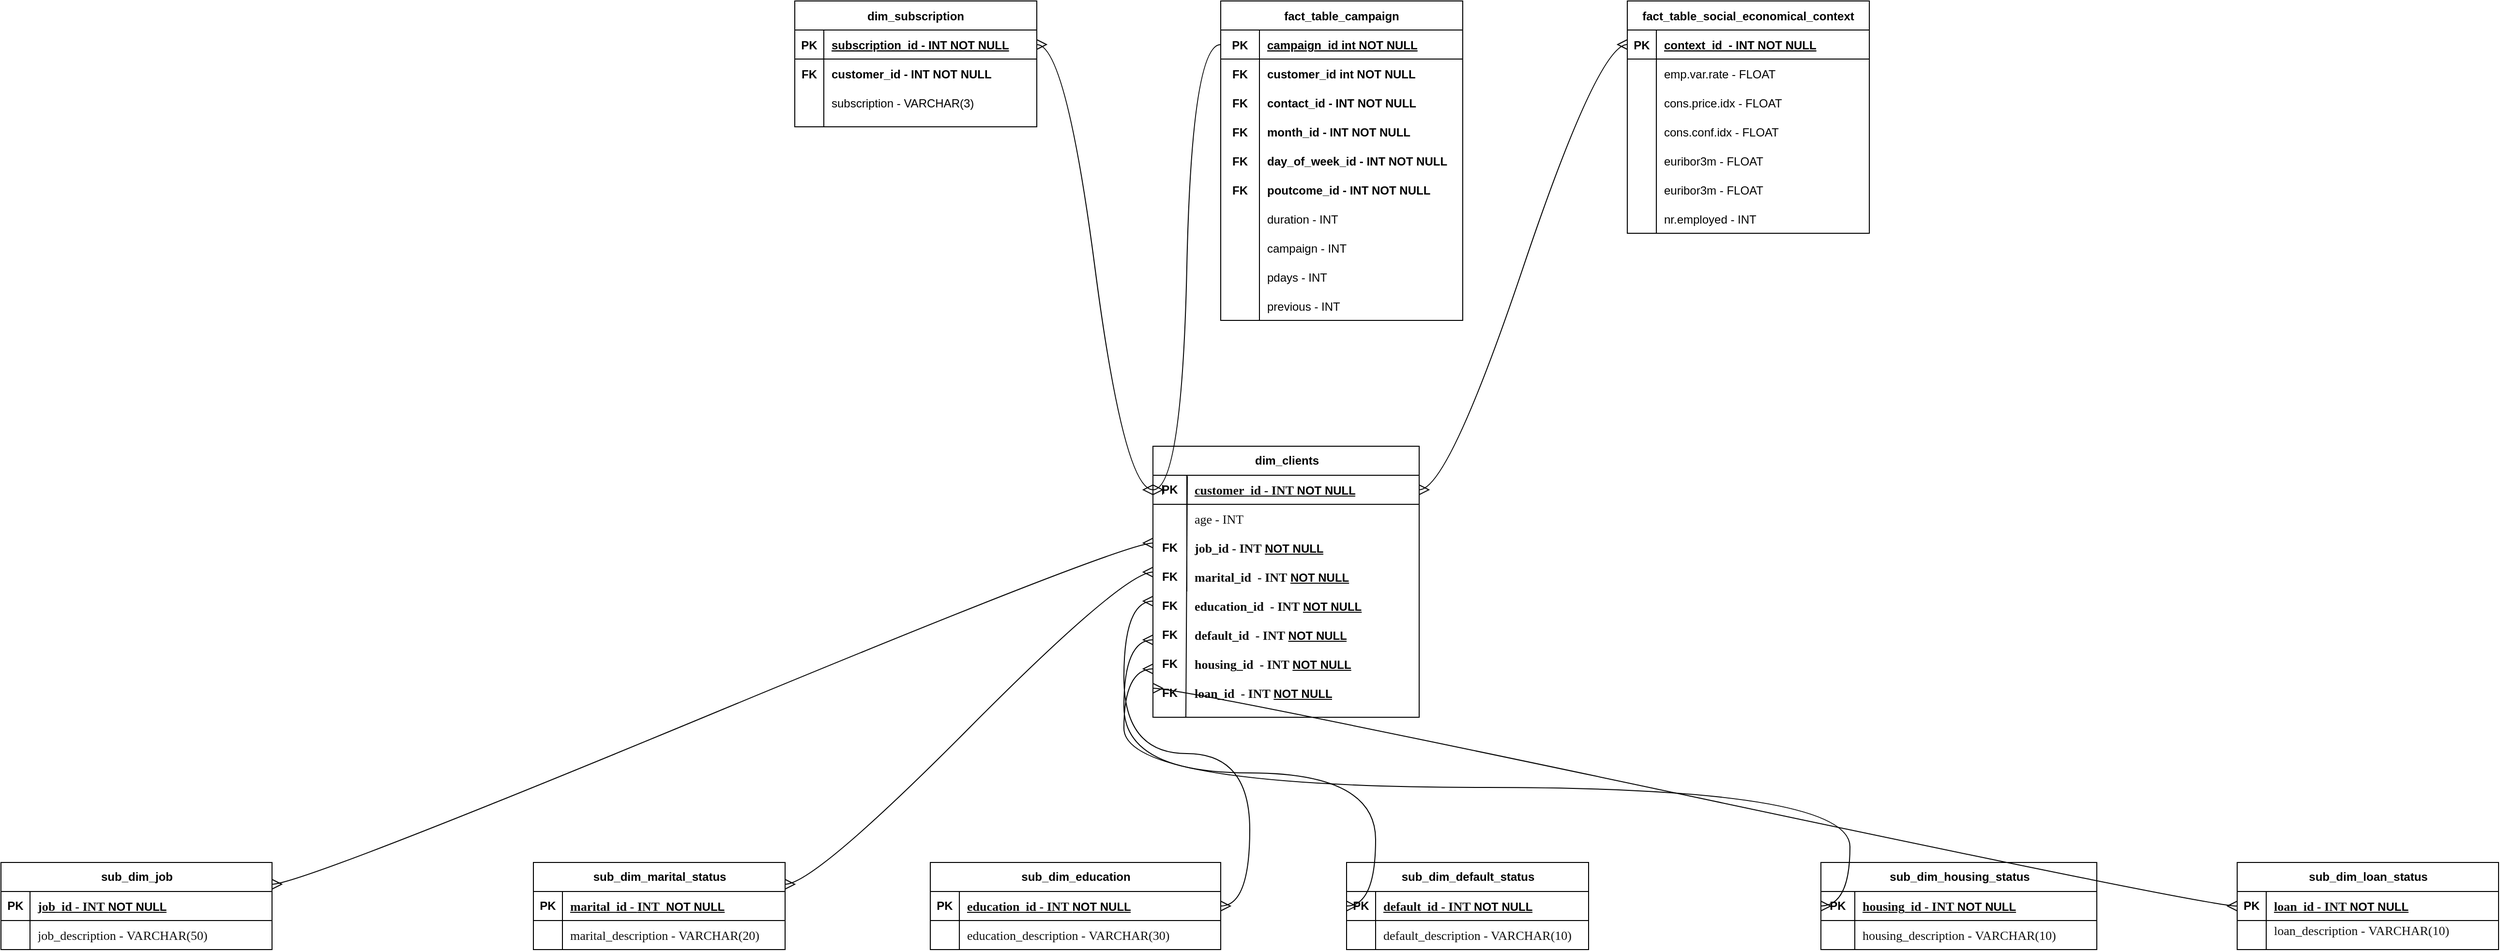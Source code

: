 <mxfile version="24.7.5">
  <diagram id="R2lEEEUBdFMjLlhIrx00" name="Page-1">
    <mxGraphModel dx="5516" dy="3996" grid="1" gridSize="10" guides="1" tooltips="1" connect="1" arrows="1" fold="1" page="1" pageScale="1" pageWidth="850" pageHeight="1100" math="0" shadow="0" extFonts="Permanent Marker^https://fonts.googleapis.com/css?family=Permanent+Marker">
      <root>
        <mxCell id="0" />
        <mxCell id="1" parent="0" />
        <mxCell id="C-vyLk0tnHw3VtMMgP7b-2" value="fact_table_campaign" style="shape=table;startSize=30;container=1;collapsible=1;childLayout=tableLayout;fixedRows=1;rowLines=0;fontStyle=1;align=center;resizeLast=1;" parent="1" vertex="1">
          <mxGeometry x="120" y="-110" width="250" height="330" as="geometry" />
        </mxCell>
        <mxCell id="C-vyLk0tnHw3VtMMgP7b-3" value="" style="shape=partialRectangle;collapsible=0;dropTarget=0;pointerEvents=0;fillColor=none;points=[[0,0.5],[1,0.5]];portConstraint=eastwest;top=0;left=0;right=0;bottom=1;fontStyle=1" parent="C-vyLk0tnHw3VtMMgP7b-2" vertex="1">
          <mxGeometry y="30" width="250" height="30" as="geometry" />
        </mxCell>
        <mxCell id="C-vyLk0tnHw3VtMMgP7b-4" value="PK" style="shape=partialRectangle;overflow=hidden;connectable=0;fillColor=none;top=0;left=0;bottom=0;right=0;fontStyle=1;" parent="C-vyLk0tnHw3VtMMgP7b-3" vertex="1">
          <mxGeometry width="40" height="30" as="geometry">
            <mxRectangle width="40" height="30" as="alternateBounds" />
          </mxGeometry>
        </mxCell>
        <mxCell id="C-vyLk0tnHw3VtMMgP7b-5" value="campaign_id int NOT NULL " style="shape=partialRectangle;overflow=hidden;connectable=0;fillColor=none;top=0;left=0;bottom=0;right=0;align=left;spacingLeft=6;fontStyle=5;" parent="C-vyLk0tnHw3VtMMgP7b-3" vertex="1">
          <mxGeometry x="40" width="210" height="30" as="geometry">
            <mxRectangle width="210" height="30" as="alternateBounds" />
          </mxGeometry>
        </mxCell>
        <mxCell id="C-vyLk0tnHw3VtMMgP7b-6" value="" style="shape=partialRectangle;collapsible=0;dropTarget=0;pointerEvents=0;fillColor=none;points=[[0,0.5],[1,0.5]];portConstraint=eastwest;top=0;left=0;right=0;bottom=0;fontStyle=1" parent="C-vyLk0tnHw3VtMMgP7b-2" vertex="1">
          <mxGeometry y="60" width="250" height="30" as="geometry" />
        </mxCell>
        <mxCell id="C-vyLk0tnHw3VtMMgP7b-7" value="FK" style="shape=partialRectangle;overflow=hidden;connectable=0;fillColor=none;top=0;left=0;bottom=0;right=0;fontStyle=1" parent="C-vyLk0tnHw3VtMMgP7b-6" vertex="1">
          <mxGeometry width="40" height="30" as="geometry">
            <mxRectangle width="40" height="30" as="alternateBounds" />
          </mxGeometry>
        </mxCell>
        <mxCell id="C-vyLk0tnHw3VtMMgP7b-8" value="customer_id int NOT NULL" style="shape=partialRectangle;overflow=hidden;connectable=0;fillColor=none;top=0;left=0;bottom=0;right=0;align=left;spacingLeft=6;fontStyle=1" parent="C-vyLk0tnHw3VtMMgP7b-6" vertex="1">
          <mxGeometry x="40" width="210" height="30" as="geometry">
            <mxRectangle width="210" height="30" as="alternateBounds" />
          </mxGeometry>
        </mxCell>
        <mxCell id="C-vyLk0tnHw3VtMMgP7b-9" value="" style="shape=partialRectangle;collapsible=0;dropTarget=0;pointerEvents=0;fillColor=none;points=[[0,0.5],[1,0.5]];portConstraint=eastwest;top=0;left=0;right=0;bottom=0;fontStyle=1" parent="C-vyLk0tnHw3VtMMgP7b-2" vertex="1">
          <mxGeometry y="90" width="250" height="30" as="geometry" />
        </mxCell>
        <mxCell id="C-vyLk0tnHw3VtMMgP7b-10" value="" style="shape=partialRectangle;overflow=hidden;connectable=0;fillColor=none;top=0;left=0;bottom=0;right=0;fontStyle=1" parent="C-vyLk0tnHw3VtMMgP7b-9" vertex="1">
          <mxGeometry width="40" height="30" as="geometry">
            <mxRectangle width="40" height="30" as="alternateBounds" />
          </mxGeometry>
        </mxCell>
        <mxCell id="C-vyLk0tnHw3VtMMgP7b-11" value="contact_id - INT NOT NULL" style="shape=partialRectangle;overflow=hidden;connectable=0;fillColor=none;top=0;left=0;bottom=0;right=0;align=left;spacingLeft=6;fontStyle=1" parent="C-vyLk0tnHw3VtMMgP7b-9" vertex="1">
          <mxGeometry x="40" width="210" height="30" as="geometry">
            <mxRectangle width="210" height="30" as="alternateBounds" />
          </mxGeometry>
        </mxCell>
        <mxCell id="C-vyLk0tnHw3VtMMgP7b-13" value="fact_table_social_economical_context" style="shape=table;startSize=30;container=1;collapsible=1;childLayout=tableLayout;fixedRows=1;rowLines=0;fontStyle=1;align=center;resizeLast=1;" parent="1" vertex="1">
          <mxGeometry x="540" y="-110" width="250" height="240" as="geometry" />
        </mxCell>
        <mxCell id="C-vyLk0tnHw3VtMMgP7b-14" value="" style="shape=partialRectangle;collapsible=0;dropTarget=0;pointerEvents=0;fillColor=none;points=[[0,0.5],[1,0.5]];portConstraint=eastwest;top=0;left=0;right=0;bottom=1;" parent="C-vyLk0tnHw3VtMMgP7b-13" vertex="1">
          <mxGeometry y="30" width="250" height="30" as="geometry" />
        </mxCell>
        <mxCell id="C-vyLk0tnHw3VtMMgP7b-15" value="PK" style="shape=partialRectangle;overflow=hidden;connectable=0;fillColor=none;top=0;left=0;bottom=0;right=0;fontStyle=1;" parent="C-vyLk0tnHw3VtMMgP7b-14" vertex="1">
          <mxGeometry width="30" height="30" as="geometry">
            <mxRectangle width="30" height="30" as="alternateBounds" />
          </mxGeometry>
        </mxCell>
        <mxCell id="C-vyLk0tnHw3VtMMgP7b-16" value="context_id  - INT NOT NULL" style="shape=partialRectangle;overflow=hidden;connectable=0;fillColor=none;top=0;left=0;bottom=0;right=0;align=left;spacingLeft=6;fontStyle=5;" parent="C-vyLk0tnHw3VtMMgP7b-14" vertex="1">
          <mxGeometry x="30" width="220" height="30" as="geometry">
            <mxRectangle width="220" height="30" as="alternateBounds" />
          </mxGeometry>
        </mxCell>
        <mxCell id="C-vyLk0tnHw3VtMMgP7b-17" value="" style="shape=partialRectangle;collapsible=0;dropTarget=0;pointerEvents=0;fillColor=none;points=[[0,0.5],[1,0.5]];portConstraint=eastwest;top=0;left=0;right=0;bottom=0;" parent="C-vyLk0tnHw3VtMMgP7b-13" vertex="1">
          <mxGeometry y="60" width="250" height="30" as="geometry" />
        </mxCell>
        <mxCell id="C-vyLk0tnHw3VtMMgP7b-18" value="" style="shape=partialRectangle;overflow=hidden;connectable=0;fillColor=none;top=0;left=0;bottom=0;right=0;" parent="C-vyLk0tnHw3VtMMgP7b-17" vertex="1">
          <mxGeometry width="30" height="30" as="geometry">
            <mxRectangle width="30" height="30" as="alternateBounds" />
          </mxGeometry>
        </mxCell>
        <mxCell id="C-vyLk0tnHw3VtMMgP7b-19" value="emp.var.rate - FLOAT" style="shape=partialRectangle;overflow=hidden;connectable=0;fillColor=none;top=0;left=0;bottom=0;right=0;align=left;spacingLeft=6;" parent="C-vyLk0tnHw3VtMMgP7b-17" vertex="1">
          <mxGeometry x="30" width="220" height="30" as="geometry">
            <mxRectangle width="220" height="30" as="alternateBounds" />
          </mxGeometry>
        </mxCell>
        <mxCell id="C-vyLk0tnHw3VtMMgP7b-20" value="" style="shape=partialRectangle;collapsible=0;dropTarget=0;pointerEvents=0;fillColor=none;points=[[0,0.5],[1,0.5]];portConstraint=eastwest;top=0;left=0;right=0;bottom=0;" parent="C-vyLk0tnHw3VtMMgP7b-13" vertex="1">
          <mxGeometry y="90" width="250" height="30" as="geometry" />
        </mxCell>
        <mxCell id="C-vyLk0tnHw3VtMMgP7b-21" value="" style="shape=partialRectangle;overflow=hidden;connectable=0;fillColor=none;top=0;left=0;bottom=0;right=0;" parent="C-vyLk0tnHw3VtMMgP7b-20" vertex="1">
          <mxGeometry width="30" height="30" as="geometry">
            <mxRectangle width="30" height="30" as="alternateBounds" />
          </mxGeometry>
        </mxCell>
        <mxCell id="C-vyLk0tnHw3VtMMgP7b-22" value="cons.price.idx - FLOAT" style="shape=partialRectangle;overflow=hidden;connectable=0;fillColor=none;top=0;left=0;bottom=0;right=0;align=left;spacingLeft=6;" parent="C-vyLk0tnHw3VtMMgP7b-20" vertex="1">
          <mxGeometry x="30" width="220" height="30" as="geometry">
            <mxRectangle width="220" height="30" as="alternateBounds" />
          </mxGeometry>
        </mxCell>
        <mxCell id="C-vyLk0tnHw3VtMMgP7b-23" value="dim_subscription" style="shape=table;startSize=30;container=1;collapsible=1;childLayout=tableLayout;fixedRows=1;rowLines=0;fontStyle=1;align=center;resizeLast=1;" parent="1" vertex="1">
          <mxGeometry x="-320" y="-110" width="250" height="130" as="geometry" />
        </mxCell>
        <mxCell id="C-vyLk0tnHw3VtMMgP7b-24" value="" style="shape=partialRectangle;collapsible=0;dropTarget=0;pointerEvents=0;fillColor=none;points=[[0,0.5],[1,0.5]];portConstraint=eastwest;top=0;left=0;right=0;bottom=1;" parent="C-vyLk0tnHw3VtMMgP7b-23" vertex="1">
          <mxGeometry y="30" width="250" height="30" as="geometry" />
        </mxCell>
        <mxCell id="C-vyLk0tnHw3VtMMgP7b-25" value="PK" style="shape=partialRectangle;overflow=hidden;connectable=0;fillColor=none;top=0;left=0;bottom=0;right=0;fontStyle=1;" parent="C-vyLk0tnHw3VtMMgP7b-24" vertex="1">
          <mxGeometry width="30" height="30" as="geometry">
            <mxRectangle width="30" height="30" as="alternateBounds" />
          </mxGeometry>
        </mxCell>
        <mxCell id="C-vyLk0tnHw3VtMMgP7b-26" value="subscription_id - INT NOT NULL " style="shape=partialRectangle;overflow=hidden;connectable=0;fillColor=none;top=0;left=0;bottom=0;right=0;align=left;spacingLeft=6;fontStyle=5;" parent="C-vyLk0tnHw3VtMMgP7b-24" vertex="1">
          <mxGeometry x="30" width="220" height="30" as="geometry">
            <mxRectangle width="220" height="30" as="alternateBounds" />
          </mxGeometry>
        </mxCell>
        <mxCell id="C-vyLk0tnHw3VtMMgP7b-27" value="" style="shape=partialRectangle;collapsible=0;dropTarget=0;pointerEvents=0;fillColor=none;points=[[0,0.5],[1,0.5]];portConstraint=eastwest;top=0;left=0;right=0;bottom=0;" parent="C-vyLk0tnHw3VtMMgP7b-23" vertex="1">
          <mxGeometry y="60" width="250" height="30" as="geometry" />
        </mxCell>
        <mxCell id="C-vyLk0tnHw3VtMMgP7b-28" value="" style="shape=partialRectangle;overflow=hidden;connectable=0;fillColor=none;top=0;left=0;bottom=0;right=0;" parent="C-vyLk0tnHw3VtMMgP7b-27" vertex="1">
          <mxGeometry width="30" height="30" as="geometry">
            <mxRectangle width="30" height="30" as="alternateBounds" />
          </mxGeometry>
        </mxCell>
        <mxCell id="C-vyLk0tnHw3VtMMgP7b-29" value="customer_id - INT NOT NULL " style="shape=partialRectangle;overflow=hidden;connectable=0;fillColor=none;top=0;left=0;bottom=0;right=0;align=left;spacingLeft=6;fontStyle=1" parent="C-vyLk0tnHw3VtMMgP7b-27" vertex="1">
          <mxGeometry x="30" width="220" height="30" as="geometry">
            <mxRectangle width="220" height="30" as="alternateBounds" />
          </mxGeometry>
        </mxCell>
        <mxCell id="NZZ_-9Xx3l3xgSgqxMdj-6" value="dim_clients" style="shape=table;startSize=30;container=1;collapsible=1;childLayout=tableLayout;fixedRows=1;rowLines=0;fontStyle=1;align=center;resizeLast=1;html=1;" vertex="1" parent="1">
          <mxGeometry x="50" y="350" width="275" height="280" as="geometry" />
        </mxCell>
        <mxCell id="NZZ_-9Xx3l3xgSgqxMdj-7" value="" style="shape=tableRow;horizontal=0;startSize=0;swimlaneHead=0;swimlaneBody=0;fillColor=none;collapsible=0;dropTarget=0;points=[[0,0.5],[1,0.5]];portConstraint=eastwest;top=0;left=0;right=0;bottom=1;" vertex="1" parent="NZZ_-9Xx3l3xgSgqxMdj-6">
          <mxGeometry y="30" width="275" height="30" as="geometry" />
        </mxCell>
        <mxCell id="NZZ_-9Xx3l3xgSgqxMdj-8" value="PK" style="shape=partialRectangle;connectable=0;fillColor=none;top=0;left=0;bottom=0;right=0;fontStyle=1;overflow=hidden;whiteSpace=wrap;html=1;" vertex="1" parent="NZZ_-9Xx3l3xgSgqxMdj-7">
          <mxGeometry width="35" height="30" as="geometry">
            <mxRectangle width="35" height="30" as="alternateBounds" />
          </mxGeometry>
        </mxCell>
        <mxCell id="NZZ_-9Xx3l3xgSgqxMdj-9" value="&lt;p style=&quot;margin: 0px; font-variant-numeric: normal; font-variant-east-asian: normal; font-variant-alternates: normal; font-kerning: auto; font-optical-sizing: auto; font-feature-settings: normal; font-variation-settings: normal; font-variant-position: normal; font-stretch: normal; font-size: 13px; line-height: normal; font-family: &amp;quot;.AppleSystemUIFontMonospaced&amp;quot;; color: rgb(14, 14, 14);&quot; class=&quot;p1&quot;&gt;customer_id - INT&amp;nbsp;&lt;span style=&quot;text-wrap: nowrap; background-color: initial; color: rgb(0, 0, 0); font-family: Helvetica; font-size: 12px;&quot;&gt;NOT NULL&lt;/span&gt;&lt;/p&gt;" style="shape=partialRectangle;connectable=0;fillColor=none;top=0;left=0;bottom=0;right=0;align=left;spacingLeft=6;fontStyle=5;overflow=hidden;whiteSpace=wrap;html=1;" vertex="1" parent="NZZ_-9Xx3l3xgSgqxMdj-7">
          <mxGeometry x="35" width="240" height="30" as="geometry">
            <mxRectangle width="240" height="30" as="alternateBounds" />
          </mxGeometry>
        </mxCell>
        <mxCell id="NZZ_-9Xx3l3xgSgqxMdj-10" value="" style="shape=tableRow;horizontal=0;startSize=0;swimlaneHead=0;swimlaneBody=0;fillColor=none;collapsible=0;dropTarget=0;points=[[0,0.5],[1,0.5]];portConstraint=eastwest;top=0;left=0;right=0;bottom=0;" vertex="1" parent="NZZ_-9Xx3l3xgSgqxMdj-6">
          <mxGeometry y="60" width="275" height="30" as="geometry" />
        </mxCell>
        <mxCell id="NZZ_-9Xx3l3xgSgqxMdj-11" value="" style="shape=partialRectangle;connectable=0;fillColor=none;top=0;left=0;bottom=0;right=0;editable=1;overflow=hidden;whiteSpace=wrap;html=1;" vertex="1" parent="NZZ_-9Xx3l3xgSgqxMdj-10">
          <mxGeometry width="35" height="30" as="geometry">
            <mxRectangle width="35" height="30" as="alternateBounds" />
          </mxGeometry>
        </mxCell>
        <mxCell id="NZZ_-9Xx3l3xgSgqxMdj-12" value="" style="shape=partialRectangle;connectable=0;fillColor=none;top=0;left=0;bottom=0;right=0;align=left;spacingLeft=6;overflow=hidden;whiteSpace=wrap;html=1;" vertex="1" parent="NZZ_-9Xx3l3xgSgqxMdj-10">
          <mxGeometry x="35" width="240" height="30" as="geometry">
            <mxRectangle width="240" height="30" as="alternateBounds" />
          </mxGeometry>
        </mxCell>
        <mxCell id="NZZ_-9Xx3l3xgSgqxMdj-13" value="" style="shape=tableRow;horizontal=0;startSize=0;swimlaneHead=0;swimlaneBody=0;fillColor=none;collapsible=0;dropTarget=0;points=[[0,0.5],[1,0.5]];portConstraint=eastwest;top=0;left=0;right=0;bottom=0;fontStyle=1" vertex="1" parent="NZZ_-9Xx3l3xgSgqxMdj-6">
          <mxGeometry y="90" width="275" height="30" as="geometry" />
        </mxCell>
        <mxCell id="NZZ_-9Xx3l3xgSgqxMdj-14" value="" style="shape=partialRectangle;connectable=0;fillColor=none;top=0;left=0;bottom=0;right=0;editable=1;overflow=hidden;whiteSpace=wrap;html=1;fontStyle=1" vertex="1" parent="NZZ_-9Xx3l3xgSgqxMdj-13">
          <mxGeometry width="35" height="30" as="geometry">
            <mxRectangle width="35" height="30" as="alternateBounds" />
          </mxGeometry>
        </mxCell>
        <mxCell id="NZZ_-9Xx3l3xgSgqxMdj-15" value="&lt;p class=&quot;p1&quot; style=&quot;margin: 0px; font-variant-numeric: normal; font-variant-east-asian: normal; font-variant-alternates: normal; font-kerning: auto; font-optical-sizing: auto; font-feature-settings: normal; font-variation-settings: normal; font-variant-position: normal; font-stretch: normal; font-size: 13px; line-height: normal; font-family: &amp;quot;.AppleSystemUIFontMonospaced&amp;quot;; color: rgb(14, 14, 14);&quot;&gt;job_id - INT&amp;nbsp;&lt;span style=&quot;text-decoration-line: underline; text-wrap: nowrap; background-color: initial; color: rgb(0, 0, 0); font-family: Helvetica; font-size: 12px;&quot;&gt;NOT NULL&lt;/span&gt;&lt;/p&gt;" style="shape=partialRectangle;connectable=0;fillColor=none;top=0;left=0;bottom=0;right=0;align=left;spacingLeft=6;overflow=hidden;whiteSpace=wrap;html=1;fontStyle=1" vertex="1" parent="NZZ_-9Xx3l3xgSgqxMdj-13">
          <mxGeometry x="35" width="240" height="30" as="geometry">
            <mxRectangle width="240" height="30" as="alternateBounds" />
          </mxGeometry>
        </mxCell>
        <mxCell id="NZZ_-9Xx3l3xgSgqxMdj-16" value="" style="shape=tableRow;horizontal=0;startSize=0;swimlaneHead=0;swimlaneBody=0;fillColor=none;collapsible=0;dropTarget=0;points=[[0,0.5],[1,0.5]];portConstraint=eastwest;top=0;left=0;right=0;bottom=0;fontStyle=1" vertex="1" parent="NZZ_-9Xx3l3xgSgqxMdj-6">
          <mxGeometry y="120" width="275" height="30" as="geometry" />
        </mxCell>
        <mxCell id="NZZ_-9Xx3l3xgSgqxMdj-17" value="" style="shape=partialRectangle;connectable=0;fillColor=none;top=0;left=0;bottom=0;right=0;editable=1;overflow=hidden;whiteSpace=wrap;html=1;fontStyle=1" vertex="1" parent="NZZ_-9Xx3l3xgSgqxMdj-16">
          <mxGeometry width="35" height="30" as="geometry">
            <mxRectangle width="35" height="30" as="alternateBounds" />
          </mxGeometry>
        </mxCell>
        <mxCell id="NZZ_-9Xx3l3xgSgqxMdj-18" value="&lt;p class=&quot;p1&quot; style=&quot;margin: 0px; font-variant-numeric: normal; font-variant-east-asian: normal; font-variant-alternates: normal; font-kerning: auto; font-optical-sizing: auto; font-feature-settings: normal; font-variation-settings: normal; font-variant-position: normal; font-stretch: normal; font-size: 13px; line-height: normal; font-family: &amp;quot;.AppleSystemUIFontMonospaced&amp;quot;; color: rgb(14, 14, 14);&quot;&gt;marital_id&lt;span style=&quot;background-color: initial;&quot;&gt;&amp;nbsp;&amp;nbsp;- INT&amp;nbsp;&lt;/span&gt;&lt;span style=&quot;background-color: initial; color: rgb(0, 0, 0); font-family: Helvetica; font-size: 12px; text-wrap: nowrap; text-decoration-line: underline;&quot;&gt;NOT NULL&lt;/span&gt;&lt;/p&gt;" style="shape=partialRectangle;connectable=0;fillColor=none;top=0;left=0;bottom=0;right=0;align=left;spacingLeft=6;overflow=hidden;whiteSpace=wrap;html=1;fontStyle=1" vertex="1" parent="NZZ_-9Xx3l3xgSgqxMdj-16">
          <mxGeometry x="35" width="240" height="30" as="geometry">
            <mxRectangle width="240" height="30" as="alternateBounds" />
          </mxGeometry>
        </mxCell>
        <mxCell id="NZZ_-9Xx3l3xgSgqxMdj-19" value="sub_dim_job" style="shape=table;startSize=30;container=1;collapsible=1;childLayout=tableLayout;fixedRows=1;rowLines=0;fontStyle=1;align=center;resizeLast=1;html=1;" vertex="1" parent="1">
          <mxGeometry x="-1140" y="780" width="280" height="90" as="geometry" />
        </mxCell>
        <mxCell id="NZZ_-9Xx3l3xgSgqxMdj-20" value="" style="shape=tableRow;horizontal=0;startSize=0;swimlaneHead=0;swimlaneBody=0;fillColor=none;collapsible=0;dropTarget=0;points=[[0,0.5],[1,0.5]];portConstraint=eastwest;top=0;left=0;right=0;bottom=1;" vertex="1" parent="NZZ_-9Xx3l3xgSgqxMdj-19">
          <mxGeometry y="30" width="280" height="30" as="geometry" />
        </mxCell>
        <mxCell id="NZZ_-9Xx3l3xgSgqxMdj-21" value="PK" style="shape=partialRectangle;connectable=0;fillColor=none;top=0;left=0;bottom=0;right=0;fontStyle=1;overflow=hidden;whiteSpace=wrap;html=1;" vertex="1" parent="NZZ_-9Xx3l3xgSgqxMdj-20">
          <mxGeometry width="30" height="30" as="geometry">
            <mxRectangle width="30" height="30" as="alternateBounds" />
          </mxGeometry>
        </mxCell>
        <mxCell id="NZZ_-9Xx3l3xgSgqxMdj-22" value="&lt;p style=&quot;margin: 0px; font-variant-numeric: normal; font-variant-east-asian: normal; font-variant-alternates: normal; font-kerning: auto; font-optical-sizing: auto; font-feature-settings: normal; font-variation-settings: normal; font-variant-position: normal; font-stretch: normal; font-size: 13px; line-height: normal; font-family: &amp;quot;.AppleSystemUIFontMonospaced&amp;quot;; color: rgb(14, 14, 14);&quot; class=&quot;p1&quot;&gt;job_id - INT&amp;nbsp;&lt;span style=&quot;text-wrap: nowrap; background-color: initial; color: rgb(0, 0, 0); font-family: Helvetica; font-size: 12px;&quot;&gt;NOT NULL&lt;/span&gt;&lt;/p&gt;" style="shape=partialRectangle;connectable=0;fillColor=none;top=0;left=0;bottom=0;right=0;align=left;spacingLeft=6;fontStyle=5;overflow=hidden;whiteSpace=wrap;html=1;" vertex="1" parent="NZZ_-9Xx3l3xgSgqxMdj-20">
          <mxGeometry x="30" width="250" height="30" as="geometry">
            <mxRectangle width="250" height="30" as="alternateBounds" />
          </mxGeometry>
        </mxCell>
        <mxCell id="NZZ_-9Xx3l3xgSgqxMdj-23" value="" style="shape=tableRow;horizontal=0;startSize=0;swimlaneHead=0;swimlaneBody=0;fillColor=none;collapsible=0;dropTarget=0;points=[[0,0.5],[1,0.5]];portConstraint=eastwest;top=0;left=0;right=0;bottom=0;" vertex="1" parent="NZZ_-9Xx3l3xgSgqxMdj-19">
          <mxGeometry y="60" width="280" height="30" as="geometry" />
        </mxCell>
        <mxCell id="NZZ_-9Xx3l3xgSgqxMdj-24" value="" style="shape=partialRectangle;connectable=0;fillColor=none;top=0;left=0;bottom=0;right=0;editable=1;overflow=hidden;whiteSpace=wrap;html=1;" vertex="1" parent="NZZ_-9Xx3l3xgSgqxMdj-23">
          <mxGeometry width="30" height="30" as="geometry">
            <mxRectangle width="30" height="30" as="alternateBounds" />
          </mxGeometry>
        </mxCell>
        <mxCell id="NZZ_-9Xx3l3xgSgqxMdj-25" value="&lt;p style=&quot;margin: 0px; font-variant-numeric: normal; font-variant-east-asian: normal; font-variant-alternates: normal; font-kerning: auto; font-optical-sizing: auto; font-feature-settings: normal; font-variation-settings: normal; font-variant-position: normal; font-stretch: normal; font-size: 13px; line-height: normal; font-family: &amp;quot;.AppleSystemUIFontMonospaced&amp;quot;; color: rgb(14, 14, 14);&quot; class=&quot;p1&quot;&gt;job_description -&amp;nbsp;&lt;span style=&quot;font-family: &amp;quot;.SF NS&amp;quot;; background-color: initial;&quot;&gt;VARCHAR(50)&lt;/span&gt;&lt;/p&gt;" style="shape=partialRectangle;connectable=0;fillColor=none;top=0;left=0;bottom=0;right=0;align=left;spacingLeft=6;overflow=hidden;whiteSpace=wrap;html=1;" vertex="1" parent="NZZ_-9Xx3l3xgSgqxMdj-23">
          <mxGeometry x="30" width="250" height="30" as="geometry">
            <mxRectangle width="250" height="30" as="alternateBounds" />
          </mxGeometry>
        </mxCell>
        <mxCell id="NZZ_-9Xx3l3xgSgqxMdj-32" value="sub_dim_marital_status" style="shape=table;startSize=30;container=1;collapsible=1;childLayout=tableLayout;fixedRows=1;rowLines=0;fontStyle=1;align=center;resizeLast=1;html=1;" vertex="1" parent="1">
          <mxGeometry x="-590" y="780" width="260" height="90" as="geometry" />
        </mxCell>
        <mxCell id="NZZ_-9Xx3l3xgSgqxMdj-33" value="" style="shape=tableRow;horizontal=0;startSize=0;swimlaneHead=0;swimlaneBody=0;fillColor=none;collapsible=0;dropTarget=0;points=[[0,0.5],[1,0.5]];portConstraint=eastwest;top=0;left=0;right=0;bottom=1;" vertex="1" parent="NZZ_-9Xx3l3xgSgqxMdj-32">
          <mxGeometry y="30" width="260" height="30" as="geometry" />
        </mxCell>
        <mxCell id="NZZ_-9Xx3l3xgSgqxMdj-34" value="PK" style="shape=partialRectangle;connectable=0;fillColor=none;top=0;left=0;bottom=0;right=0;fontStyle=1;overflow=hidden;whiteSpace=wrap;html=1;" vertex="1" parent="NZZ_-9Xx3l3xgSgqxMdj-33">
          <mxGeometry width="30" height="30" as="geometry">
            <mxRectangle width="30" height="30" as="alternateBounds" />
          </mxGeometry>
        </mxCell>
        <mxCell id="NZZ_-9Xx3l3xgSgqxMdj-35" value="&lt;p style=&quot;margin: 0px; font-variant-numeric: normal; font-variant-east-asian: normal; font-variant-alternates: normal; font-kerning: auto; font-optical-sizing: auto; font-feature-settings: normal; font-variation-settings: normal; font-variant-position: normal; font-stretch: normal; font-size: 13px; line-height: normal; font-family: &amp;quot;.AppleSystemUIFontMonospaced&amp;quot;; color: rgb(14, 14, 14);&quot; class=&quot;p1&quot;&gt;marital_id -&amp;nbsp;&lt;span style=&quot;font-family: &amp;quot;.SF NS&amp;quot;; background-color: initial;&quot;&gt;INT&amp;nbsp;&amp;nbsp;&lt;/span&gt;&lt;span style=&quot;text-wrap: nowrap; background-color: initial; color: rgb(0, 0, 0); font-family: Helvetica; font-size: 12px;&quot;&gt;NOT NULL&lt;/span&gt;&lt;/p&gt;" style="shape=partialRectangle;connectable=0;fillColor=none;top=0;left=0;bottom=0;right=0;align=left;spacingLeft=6;fontStyle=5;overflow=hidden;whiteSpace=wrap;html=1;" vertex="1" parent="NZZ_-9Xx3l3xgSgqxMdj-33">
          <mxGeometry x="30" width="230" height="30" as="geometry">
            <mxRectangle width="230" height="30" as="alternateBounds" />
          </mxGeometry>
        </mxCell>
        <mxCell id="NZZ_-9Xx3l3xgSgqxMdj-36" value="" style="shape=tableRow;horizontal=0;startSize=0;swimlaneHead=0;swimlaneBody=0;fillColor=none;collapsible=0;dropTarget=0;points=[[0,0.5],[1,0.5]];portConstraint=eastwest;top=0;left=0;right=0;bottom=0;" vertex="1" parent="NZZ_-9Xx3l3xgSgqxMdj-32">
          <mxGeometry y="60" width="260" height="30" as="geometry" />
        </mxCell>
        <mxCell id="NZZ_-9Xx3l3xgSgqxMdj-37" value="" style="shape=partialRectangle;connectable=0;fillColor=none;top=0;left=0;bottom=0;right=0;editable=1;overflow=hidden;whiteSpace=wrap;html=1;" vertex="1" parent="NZZ_-9Xx3l3xgSgqxMdj-36">
          <mxGeometry width="30" height="30" as="geometry">
            <mxRectangle width="30" height="30" as="alternateBounds" />
          </mxGeometry>
        </mxCell>
        <mxCell id="NZZ_-9Xx3l3xgSgqxMdj-38" value="&lt;p style=&quot;margin: 0px; font-variant-numeric: normal; font-variant-east-asian: normal; font-variant-alternates: normal; font-kerning: auto; font-optical-sizing: auto; font-feature-settings: normal; font-variation-settings: normal; font-variant-position: normal; font-stretch: normal; font-size: 13px; line-height: normal; font-family: &amp;quot;.AppleSystemUIFontMonospaced&amp;quot;; color: rgb(14, 14, 14);&quot; class=&quot;p1&quot;&gt;marital_description -&amp;nbsp;&lt;span style=&quot;font-family: &amp;quot;.SF NS&amp;quot;; background-color: initial;&quot;&gt;VARCHAR(20)&lt;/span&gt;&lt;/p&gt;" style="shape=partialRectangle;connectable=0;fillColor=none;top=0;left=0;bottom=0;right=0;align=left;spacingLeft=6;overflow=hidden;whiteSpace=wrap;html=1;" vertex="1" parent="NZZ_-9Xx3l3xgSgqxMdj-36">
          <mxGeometry x="30" width="230" height="30" as="geometry">
            <mxRectangle width="230" height="30" as="alternateBounds" />
          </mxGeometry>
        </mxCell>
        <mxCell id="NZZ_-9Xx3l3xgSgqxMdj-45" value="sub_dim_education" style="shape=table;startSize=30;container=1;collapsible=1;childLayout=tableLayout;fixedRows=1;rowLines=0;fontStyle=1;align=center;resizeLast=1;html=1;" vertex="1" parent="1">
          <mxGeometry x="-180" y="780" width="300" height="90" as="geometry" />
        </mxCell>
        <mxCell id="NZZ_-9Xx3l3xgSgqxMdj-46" value="" style="shape=tableRow;horizontal=0;startSize=0;swimlaneHead=0;swimlaneBody=0;fillColor=none;collapsible=0;dropTarget=0;points=[[0,0.5],[1,0.5]];portConstraint=eastwest;top=0;left=0;right=0;bottom=1;" vertex="1" parent="NZZ_-9Xx3l3xgSgqxMdj-45">
          <mxGeometry y="30" width="300" height="30" as="geometry" />
        </mxCell>
        <mxCell id="NZZ_-9Xx3l3xgSgqxMdj-47" value="PK" style="shape=partialRectangle;connectable=0;fillColor=none;top=0;left=0;bottom=0;right=0;fontStyle=1;overflow=hidden;whiteSpace=wrap;html=1;" vertex="1" parent="NZZ_-9Xx3l3xgSgqxMdj-46">
          <mxGeometry width="30" height="30" as="geometry">
            <mxRectangle width="30" height="30" as="alternateBounds" />
          </mxGeometry>
        </mxCell>
        <mxCell id="NZZ_-9Xx3l3xgSgqxMdj-48" value="&lt;p style=&quot;margin: 0px; font-variant-numeric: normal; font-variant-east-asian: normal; font-variant-alternates: normal; font-kerning: auto; font-optical-sizing: auto; font-feature-settings: normal; font-variation-settings: normal; font-variant-position: normal; font-stretch: normal; font-size: 13px; line-height: normal; font-family: &amp;quot;.AppleSystemUIFontMonospaced&amp;quot;; color: rgb(14, 14, 14);&quot; class=&quot;p1&quot;&gt;education_id - INT&amp;nbsp;&lt;span style=&quot;text-wrap: nowrap; background-color: initial; color: rgb(0, 0, 0); font-family: Helvetica; font-size: 12px;&quot;&gt;NOT NULL&lt;/span&gt;&lt;/p&gt;" style="shape=partialRectangle;connectable=0;fillColor=none;top=0;left=0;bottom=0;right=0;align=left;spacingLeft=6;fontStyle=5;overflow=hidden;whiteSpace=wrap;html=1;" vertex="1" parent="NZZ_-9Xx3l3xgSgqxMdj-46">
          <mxGeometry x="30" width="270" height="30" as="geometry">
            <mxRectangle width="270" height="30" as="alternateBounds" />
          </mxGeometry>
        </mxCell>
        <mxCell id="NZZ_-9Xx3l3xgSgqxMdj-49" value="" style="shape=tableRow;horizontal=0;startSize=0;swimlaneHead=0;swimlaneBody=0;fillColor=none;collapsible=0;dropTarget=0;points=[[0,0.5],[1,0.5]];portConstraint=eastwest;top=0;left=0;right=0;bottom=0;" vertex="1" parent="NZZ_-9Xx3l3xgSgqxMdj-45">
          <mxGeometry y="60" width="300" height="30" as="geometry" />
        </mxCell>
        <mxCell id="NZZ_-9Xx3l3xgSgqxMdj-50" value="" style="shape=partialRectangle;connectable=0;fillColor=none;top=0;left=0;bottom=0;right=0;editable=1;overflow=hidden;whiteSpace=wrap;html=1;" vertex="1" parent="NZZ_-9Xx3l3xgSgqxMdj-49">
          <mxGeometry width="30" height="30" as="geometry">
            <mxRectangle width="30" height="30" as="alternateBounds" />
          </mxGeometry>
        </mxCell>
        <mxCell id="NZZ_-9Xx3l3xgSgqxMdj-51" value="&lt;p style=&quot;margin: 0px; font-variant-numeric: normal; font-variant-east-asian: normal; font-variant-alternates: normal; font-kerning: auto; font-optical-sizing: auto; font-feature-settings: normal; font-variation-settings: normal; font-variant-position: normal; font-stretch: normal; font-size: 13px; line-height: normal; font-family: &amp;quot;.AppleSystemUIFontMonospaced&amp;quot;; color: rgb(14, 14, 14);&quot; class=&quot;p1&quot;&gt;education_description -&amp;nbsp;&lt;span style=&quot;font-family: &amp;quot;.SF NS&amp;quot;; background-color: initial;&quot;&gt;VARCHAR(30)&lt;/span&gt;&lt;/p&gt;" style="shape=partialRectangle;connectable=0;fillColor=none;top=0;left=0;bottom=0;right=0;align=left;spacingLeft=6;overflow=hidden;whiteSpace=wrap;html=1;" vertex="1" parent="NZZ_-9Xx3l3xgSgqxMdj-49">
          <mxGeometry x="30" width="270" height="30" as="geometry">
            <mxRectangle width="270" height="30" as="alternateBounds" />
          </mxGeometry>
        </mxCell>
        <mxCell id="NZZ_-9Xx3l3xgSgqxMdj-71" value="sub_dim_housing_status" style="shape=table;startSize=30;container=1;collapsible=1;childLayout=tableLayout;fixedRows=1;rowLines=0;fontStyle=1;align=center;resizeLast=1;html=1;" vertex="1" parent="1">
          <mxGeometry x="740" y="780" width="285" height="90" as="geometry" />
        </mxCell>
        <mxCell id="NZZ_-9Xx3l3xgSgqxMdj-72" value="" style="shape=tableRow;horizontal=0;startSize=0;swimlaneHead=0;swimlaneBody=0;fillColor=none;collapsible=0;dropTarget=0;points=[[0,0.5],[1,0.5]];portConstraint=eastwest;top=0;left=0;right=0;bottom=1;" vertex="1" parent="NZZ_-9Xx3l3xgSgqxMdj-71">
          <mxGeometry y="30" width="285" height="30" as="geometry" />
        </mxCell>
        <mxCell id="NZZ_-9Xx3l3xgSgqxMdj-73" value="PK" style="shape=partialRectangle;connectable=0;fillColor=none;top=0;left=0;bottom=0;right=0;fontStyle=1;overflow=hidden;whiteSpace=wrap;html=1;" vertex="1" parent="NZZ_-9Xx3l3xgSgqxMdj-72">
          <mxGeometry width="35" height="30" as="geometry">
            <mxRectangle width="35" height="30" as="alternateBounds" />
          </mxGeometry>
        </mxCell>
        <mxCell id="NZZ_-9Xx3l3xgSgqxMdj-74" value="&lt;p style=&quot;margin: 0px; font-variant-numeric: normal; font-variant-east-asian: normal; font-variant-alternates: normal; font-kerning: auto; font-optical-sizing: auto; font-feature-settings: normal; font-variation-settings: normal; font-variant-position: normal; font-stretch: normal; font-size: 13px; line-height: normal; font-family: &amp;quot;.AppleSystemUIFontMonospaced&amp;quot;; color: rgb(14, 14, 14);&quot; class=&quot;p1&quot;&gt;housing_id - INT&amp;nbsp;&lt;span style=&quot;text-wrap: nowrap; background-color: initial; color: rgb(0, 0, 0); font-family: Helvetica; font-size: 12px;&quot;&gt;NOT NULL&lt;/span&gt;&lt;/p&gt;" style="shape=partialRectangle;connectable=0;fillColor=none;top=0;left=0;bottom=0;right=0;align=left;spacingLeft=6;fontStyle=5;overflow=hidden;whiteSpace=wrap;html=1;" vertex="1" parent="NZZ_-9Xx3l3xgSgqxMdj-72">
          <mxGeometry x="35" width="250" height="30" as="geometry">
            <mxRectangle width="250" height="30" as="alternateBounds" />
          </mxGeometry>
        </mxCell>
        <mxCell id="NZZ_-9Xx3l3xgSgqxMdj-81" value="" style="shape=tableRow;horizontal=0;startSize=0;swimlaneHead=0;swimlaneBody=0;fillColor=none;collapsible=0;dropTarget=0;points=[[0,0.5],[1,0.5]];portConstraint=eastwest;top=0;left=0;right=0;bottom=0;" vertex="1" parent="NZZ_-9Xx3l3xgSgqxMdj-71">
          <mxGeometry y="60" width="285" height="30" as="geometry" />
        </mxCell>
        <mxCell id="NZZ_-9Xx3l3xgSgqxMdj-82" value="" style="shape=partialRectangle;connectable=0;fillColor=none;top=0;left=0;bottom=0;right=0;editable=1;overflow=hidden;whiteSpace=wrap;html=1;" vertex="1" parent="NZZ_-9Xx3l3xgSgqxMdj-81">
          <mxGeometry width="35" height="30" as="geometry">
            <mxRectangle width="35" height="30" as="alternateBounds" />
          </mxGeometry>
        </mxCell>
        <mxCell id="NZZ_-9Xx3l3xgSgqxMdj-83" value="&lt;p style=&quot;margin: 0px; font-variant-numeric: normal; font-variant-east-asian: normal; font-variant-alternates: normal; font-kerning: auto; font-optical-sizing: auto; font-feature-settings: normal; font-variation-settings: normal; font-variant-position: normal; font-stretch: normal; font-size: 13px; line-height: normal; font-family: &amp;quot;.AppleSystemUIFontMonospaced&amp;quot;; color: rgb(14, 14, 14);&quot; class=&quot;p1&quot;&gt;housing_description -&amp;nbsp;&lt;span style=&quot;font-family: &amp;quot;.SF NS&amp;quot;; background-color: initial;&quot;&gt;VARCHAR(10)&lt;/span&gt;&lt;/p&gt;" style="shape=partialRectangle;connectable=0;fillColor=none;top=0;left=0;bottom=0;right=0;align=left;spacingLeft=6;overflow=hidden;whiteSpace=wrap;html=1;" vertex="1" parent="NZZ_-9Xx3l3xgSgqxMdj-81">
          <mxGeometry x="35" width="250" height="30" as="geometry">
            <mxRectangle width="250" height="30" as="alternateBounds" />
          </mxGeometry>
        </mxCell>
        <mxCell id="NZZ_-9Xx3l3xgSgqxMdj-84" value="sub_dim_loan_status" style="shape=table;startSize=30;container=1;collapsible=1;childLayout=tableLayout;fixedRows=1;rowLines=0;fontStyle=1;align=center;resizeLast=1;html=1;" vertex="1" parent="1">
          <mxGeometry x="1170" y="780" width="270" height="90" as="geometry" />
        </mxCell>
        <mxCell id="NZZ_-9Xx3l3xgSgqxMdj-85" value="" style="shape=tableRow;horizontal=0;startSize=0;swimlaneHead=0;swimlaneBody=0;fillColor=none;collapsible=0;dropTarget=0;points=[[0,0.5],[1,0.5]];portConstraint=eastwest;top=0;left=0;right=0;bottom=1;" vertex="1" parent="NZZ_-9Xx3l3xgSgqxMdj-84">
          <mxGeometry y="30" width="270" height="30" as="geometry" />
        </mxCell>
        <mxCell id="NZZ_-9Xx3l3xgSgqxMdj-86" value="PK" style="shape=partialRectangle;connectable=0;fillColor=none;top=0;left=0;bottom=0;right=0;fontStyle=1;overflow=hidden;whiteSpace=wrap;html=1;" vertex="1" parent="NZZ_-9Xx3l3xgSgqxMdj-85">
          <mxGeometry width="30" height="30" as="geometry">
            <mxRectangle width="30" height="30" as="alternateBounds" />
          </mxGeometry>
        </mxCell>
        <mxCell id="NZZ_-9Xx3l3xgSgqxMdj-87" value="&lt;p style=&quot;margin: 0px; font-variant-numeric: normal; font-variant-east-asian: normal; font-variant-alternates: normal; font-kerning: auto; font-optical-sizing: auto; font-feature-settings: normal; font-variation-settings: normal; font-variant-position: normal; font-stretch: normal; font-size: 13px; line-height: normal; font-family: &amp;quot;.AppleSystemUIFontMonospaced&amp;quot;; color: rgb(14, 14, 14);&quot; class=&quot;p1&quot;&gt;loan_id - INT&amp;nbsp;&lt;span style=&quot;text-wrap: nowrap; background-color: initial; color: rgb(0, 0, 0); font-family: Helvetica; font-size: 12px;&quot;&gt;NOT NULL&lt;/span&gt;&lt;/p&gt;" style="shape=partialRectangle;connectable=0;fillColor=none;top=0;left=0;bottom=0;right=0;align=left;spacingLeft=6;fontStyle=5;overflow=hidden;whiteSpace=wrap;html=1;" vertex="1" parent="NZZ_-9Xx3l3xgSgqxMdj-85">
          <mxGeometry x="30" width="240" height="30" as="geometry">
            <mxRectangle width="240" height="30" as="alternateBounds" />
          </mxGeometry>
        </mxCell>
        <mxCell id="NZZ_-9Xx3l3xgSgqxMdj-88" value="" style="shape=tableRow;horizontal=0;startSize=0;swimlaneHead=0;swimlaneBody=0;fillColor=none;collapsible=0;dropTarget=0;points=[[0,0.5],[1,0.5]];portConstraint=eastwest;top=0;left=0;right=0;bottom=0;" vertex="1" parent="NZZ_-9Xx3l3xgSgqxMdj-84">
          <mxGeometry y="60" width="270" height="20" as="geometry" />
        </mxCell>
        <mxCell id="NZZ_-9Xx3l3xgSgqxMdj-89" value="" style="shape=partialRectangle;connectable=0;fillColor=none;top=0;left=0;bottom=0;right=0;editable=1;overflow=hidden;whiteSpace=wrap;html=1;" vertex="1" parent="NZZ_-9Xx3l3xgSgqxMdj-88">
          <mxGeometry width="30" height="20" as="geometry">
            <mxRectangle width="30" height="20" as="alternateBounds" />
          </mxGeometry>
        </mxCell>
        <mxCell id="NZZ_-9Xx3l3xgSgqxMdj-90" value="&lt;p style=&quot;margin: 0px; font-variant-numeric: normal; font-variant-east-asian: normal; font-variant-alternates: normal; font-kerning: auto; font-optical-sizing: auto; font-feature-settings: normal; font-variation-settings: normal; font-variant-position: normal; font-stretch: normal; font-size: 13px; line-height: normal; font-family: &amp;quot;.AppleSystemUIFontMonospaced&amp;quot;; color: rgb(14, 14, 14);&quot; class=&quot;p1&quot;&gt;loan_description -&amp;nbsp;&lt;span style=&quot;font-family: &amp;quot;.SF NS&amp;quot;; background-color: initial;&quot;&gt;VARCHAR(10)&lt;/span&gt;&lt;/p&gt;" style="shape=partialRectangle;connectable=0;fillColor=none;top=0;left=0;bottom=0;right=0;align=left;spacingLeft=6;overflow=hidden;whiteSpace=wrap;html=1;" vertex="1" parent="NZZ_-9Xx3l3xgSgqxMdj-88">
          <mxGeometry x="30" width="240" height="20" as="geometry">
            <mxRectangle width="240" height="20" as="alternateBounds" />
          </mxGeometry>
        </mxCell>
        <mxCell id="NZZ_-9Xx3l3xgSgqxMdj-58" value="sub_dim_default_status" style="shape=table;startSize=30;container=1;collapsible=1;childLayout=tableLayout;fixedRows=1;rowLines=0;fontStyle=1;align=center;resizeLast=1;html=1;" vertex="1" parent="1">
          <mxGeometry x="250" y="780" width="250" height="90" as="geometry" />
        </mxCell>
        <mxCell id="NZZ_-9Xx3l3xgSgqxMdj-59" value="" style="shape=tableRow;horizontal=0;startSize=0;swimlaneHead=0;swimlaneBody=0;fillColor=none;collapsible=0;dropTarget=0;points=[[0,0.5],[1,0.5]];portConstraint=eastwest;top=0;left=0;right=0;bottom=1;" vertex="1" parent="NZZ_-9Xx3l3xgSgqxMdj-58">
          <mxGeometry y="30" width="250" height="30" as="geometry" />
        </mxCell>
        <mxCell id="NZZ_-9Xx3l3xgSgqxMdj-60" value="PK" style="shape=partialRectangle;connectable=0;fillColor=none;top=0;left=0;bottom=0;right=0;fontStyle=1;overflow=hidden;whiteSpace=wrap;html=1;" vertex="1" parent="NZZ_-9Xx3l3xgSgqxMdj-59">
          <mxGeometry width="30" height="30" as="geometry">
            <mxRectangle width="30" height="30" as="alternateBounds" />
          </mxGeometry>
        </mxCell>
        <mxCell id="NZZ_-9Xx3l3xgSgqxMdj-61" value="&lt;p style=&quot;margin: 0px; font-variant-numeric: normal; font-variant-east-asian: normal; font-variant-alternates: normal; font-kerning: auto; font-optical-sizing: auto; font-feature-settings: normal; font-variation-settings: normal; font-variant-position: normal; font-stretch: normal; font-size: 13px; line-height: normal; font-family: &amp;quot;.AppleSystemUIFontMonospaced&amp;quot;; color: rgb(14, 14, 14);&quot; class=&quot;p1&quot;&gt;default_id - INT&amp;nbsp;&lt;span style=&quot;text-wrap: nowrap; background-color: initial; color: rgb(0, 0, 0); font-family: Helvetica; font-size: 12px;&quot;&gt;NOT NULL&lt;/span&gt;&lt;/p&gt;" style="shape=partialRectangle;connectable=0;fillColor=none;top=0;left=0;bottom=0;right=0;align=left;spacingLeft=6;fontStyle=5;overflow=hidden;whiteSpace=wrap;html=1;" vertex="1" parent="NZZ_-9Xx3l3xgSgqxMdj-59">
          <mxGeometry x="30" width="220" height="30" as="geometry">
            <mxRectangle width="220" height="30" as="alternateBounds" />
          </mxGeometry>
        </mxCell>
        <mxCell id="NZZ_-9Xx3l3xgSgqxMdj-65" value="" style="shape=tableRow;horizontal=0;startSize=0;swimlaneHead=0;swimlaneBody=0;fillColor=none;collapsible=0;dropTarget=0;points=[[0,0.5],[1,0.5]];portConstraint=eastwest;top=0;left=0;right=0;bottom=0;" vertex="1" parent="NZZ_-9Xx3l3xgSgqxMdj-58">
          <mxGeometry y="60" width="250" height="30" as="geometry" />
        </mxCell>
        <mxCell id="NZZ_-9Xx3l3xgSgqxMdj-66" value="" style="shape=partialRectangle;connectable=0;fillColor=none;top=0;left=0;bottom=0;right=0;editable=1;overflow=hidden;whiteSpace=wrap;html=1;" vertex="1" parent="NZZ_-9Xx3l3xgSgqxMdj-65">
          <mxGeometry width="30" height="30" as="geometry">
            <mxRectangle width="30" height="30" as="alternateBounds" />
          </mxGeometry>
        </mxCell>
        <mxCell id="NZZ_-9Xx3l3xgSgqxMdj-67" value="&lt;p style=&quot;margin: 0px; font-variant-numeric: normal; font-variant-east-asian: normal; font-variant-alternates: normal; font-kerning: auto; font-optical-sizing: auto; font-feature-settings: normal; font-variation-settings: normal; font-variant-position: normal; font-stretch: normal; font-size: 13px; line-height: normal; font-family: &amp;quot;.AppleSystemUIFontMonospaced&amp;quot;; color: rgb(14, 14, 14);&quot; class=&quot;p1&quot;&gt;default_description - VARCHAR(10)&lt;/p&gt;" style="shape=partialRectangle;connectable=0;fillColor=none;top=0;left=0;bottom=0;right=0;align=left;spacingLeft=6;overflow=hidden;whiteSpace=wrap;html=1;" vertex="1" parent="NZZ_-9Xx3l3xgSgqxMdj-65">
          <mxGeometry x="30" width="220" height="30" as="geometry">
            <mxRectangle width="220" height="30" as="alternateBounds" />
          </mxGeometry>
        </mxCell>
        <mxCell id="NZZ_-9Xx3l3xgSgqxMdj-103" value="FK" style="shape=partialRectangle;connectable=0;fillColor=none;top=0;left=0;bottom=0;right=0;fontStyle=1;overflow=hidden;whiteSpace=wrap;html=1;" vertex="1" parent="1">
          <mxGeometry x="50" y="440" width="35" height="30" as="geometry">
            <mxRectangle width="35" height="30" as="alternateBounds" />
          </mxGeometry>
        </mxCell>
        <mxCell id="NZZ_-9Xx3l3xgSgqxMdj-104" value="FK" style="shape=partialRectangle;connectable=0;fillColor=none;top=0;left=0;bottom=0;right=0;fontStyle=1;overflow=hidden;whiteSpace=wrap;html=1;" vertex="1" parent="1">
          <mxGeometry x="50" y="470" width="35" height="30" as="geometry">
            <mxRectangle width="35" height="30" as="alternateBounds" />
          </mxGeometry>
        </mxCell>
        <mxCell id="NZZ_-9Xx3l3xgSgqxMdj-105" value="&lt;p class=&quot;p1&quot; style=&quot;margin: 0px; font-variant-numeric: normal; font-variant-east-asian: normal; font-variant-alternates: normal; font-kerning: auto; font-optical-sizing: auto; font-feature-settings: normal; font-variation-settings: normal; font-variant-position: normal; font-stretch: normal; font-size: 13px; line-height: normal; font-family: &amp;quot;.AppleSystemUIFontMonospaced&amp;quot;; color: rgb(14, 14, 14);&quot;&gt;education_id&lt;span style=&quot;background-color: initial;&quot;&gt;&amp;nbsp;&amp;nbsp;- INT&amp;nbsp;&lt;/span&gt;&lt;span style=&quot;background-color: initial; color: rgb(0, 0, 0); font-family: Helvetica; font-size: 12px; text-wrap: nowrap; text-decoration-line: underline;&quot;&gt;NOT NULL&lt;/span&gt;&lt;/p&gt;" style="shape=partialRectangle;connectable=0;fillColor=none;top=0;left=0;bottom=0;right=0;align=left;spacingLeft=6;overflow=hidden;whiteSpace=wrap;html=1;fontStyle=1" vertex="1" parent="1">
          <mxGeometry x="85" y="500" width="210" height="30" as="geometry">
            <mxRectangle width="145" height="30" as="alternateBounds" />
          </mxGeometry>
        </mxCell>
        <mxCell id="NZZ_-9Xx3l3xgSgqxMdj-106" value="&lt;p class=&quot;p1&quot; style=&quot;margin: 0px; font-variant-numeric: normal; font-variant-east-asian: normal; font-variant-alternates: normal; font-kerning: auto; font-optical-sizing: auto; font-feature-settings: normal; font-variation-settings: normal; font-variant-position: normal; font-stretch: normal; font-size: 13px; line-height: normal; font-family: &amp;quot;.AppleSystemUIFontMonospaced&amp;quot;; color: rgb(14, 14, 14);&quot;&gt;default_id&lt;span style=&quot;background-color: initial;&quot;&gt;&amp;nbsp;&amp;nbsp;- INT&amp;nbsp;&lt;/span&gt;&lt;span style=&quot;background-color: initial; color: rgb(0, 0, 0); font-family: Helvetica; font-size: 12px; text-wrap: nowrap; text-decoration-line: underline;&quot;&gt;NOT NULL&lt;/span&gt;&lt;/p&gt;" style="shape=partialRectangle;connectable=0;fillColor=none;top=0;left=0;bottom=0;right=0;align=left;spacingLeft=6;overflow=hidden;whiteSpace=wrap;html=1;fontStyle=1" vertex="1" parent="1">
          <mxGeometry x="85" y="530" width="200" height="30" as="geometry">
            <mxRectangle width="145" height="30" as="alternateBounds" />
          </mxGeometry>
        </mxCell>
        <mxCell id="NZZ_-9Xx3l3xgSgqxMdj-107" value="&lt;p class=&quot;p1&quot; style=&quot;margin: 0px; font-variant-numeric: normal; font-variant-east-asian: normal; font-variant-alternates: normal; font-kerning: auto; font-optical-sizing: auto; font-feature-settings: normal; font-variation-settings: normal; font-variant-position: normal; font-stretch: normal; font-size: 13px; line-height: normal; font-family: &amp;quot;.AppleSystemUIFontMonospaced&amp;quot;; color: rgb(14, 14, 14);&quot;&gt;housing_id&lt;span style=&quot;background-color: initial;&quot;&gt;&amp;nbsp;&amp;nbsp;- INT&amp;nbsp;&lt;/span&gt;&lt;span style=&quot;background-color: initial; color: rgb(0, 0, 0); font-family: Helvetica; font-size: 12px; text-wrap: nowrap; text-decoration-line: underline;&quot;&gt;NOT NULL&lt;/span&gt;&lt;/p&gt;" style="shape=partialRectangle;connectable=0;fillColor=none;top=0;left=0;bottom=0;right=0;align=left;spacingLeft=6;overflow=hidden;whiteSpace=wrap;html=1;fontStyle=1" vertex="1" parent="1">
          <mxGeometry x="85" y="560" width="210" height="30" as="geometry">
            <mxRectangle width="145" height="30" as="alternateBounds" />
          </mxGeometry>
        </mxCell>
        <mxCell id="NZZ_-9Xx3l3xgSgqxMdj-108" value="&lt;p class=&quot;p1&quot; style=&quot;margin: 0px; font-variant-numeric: normal; font-variant-east-asian: normal; font-variant-alternates: normal; font-kerning: auto; font-optical-sizing: auto; font-feature-settings: normal; font-variation-settings: normal; font-variant-position: normal; font-stretch: normal; font-size: 13px; line-height: normal; font-family: &amp;quot;.AppleSystemUIFontMonospaced&amp;quot;; color: rgb(14, 14, 14);&quot;&gt;loan_id&lt;span style=&quot;background-color: initial;&quot;&gt;&amp;nbsp;&amp;nbsp;- INT&amp;nbsp;&lt;/span&gt;&lt;span style=&quot;background-color: initial; color: rgb(0, 0, 0); font-family: Helvetica; font-size: 12px; text-wrap: nowrap; text-decoration-line: underline;&quot;&gt;NOT NULL&lt;/span&gt;&lt;/p&gt;" style="shape=partialRectangle;connectable=0;fillColor=none;top=0;left=0;bottom=0;right=0;align=left;spacingLeft=6;overflow=hidden;whiteSpace=wrap;html=1;fontStyle=1" vertex="1" parent="1">
          <mxGeometry x="85" y="590" width="200" height="30" as="geometry">
            <mxRectangle width="145" height="30" as="alternateBounds" />
          </mxGeometry>
        </mxCell>
        <mxCell id="NZZ_-9Xx3l3xgSgqxMdj-109" value="FK" style="shape=partialRectangle;connectable=0;fillColor=none;top=0;left=0;bottom=0;right=0;fontStyle=1;overflow=hidden;whiteSpace=wrap;html=1;" vertex="1" parent="1">
          <mxGeometry x="50" y="500" width="35" height="30" as="geometry">
            <mxRectangle width="35" height="30" as="alternateBounds" />
          </mxGeometry>
        </mxCell>
        <mxCell id="NZZ_-9Xx3l3xgSgqxMdj-110" value="FK" style="shape=partialRectangle;connectable=0;fillColor=none;top=0;left=0;bottom=0;right=0;fontStyle=1;overflow=hidden;whiteSpace=wrap;html=1;" vertex="1" parent="1">
          <mxGeometry x="50" y="530" width="35" height="30" as="geometry">
            <mxRectangle width="35" height="30" as="alternateBounds" />
          </mxGeometry>
        </mxCell>
        <mxCell id="NZZ_-9Xx3l3xgSgqxMdj-111" value="FK" style="shape=partialRectangle;connectable=0;fillColor=none;top=0;left=0;bottom=0;right=0;fontStyle=1;overflow=hidden;whiteSpace=wrap;html=1;" vertex="1" parent="1">
          <mxGeometry x="50" y="560" width="35" height="30" as="geometry">
            <mxRectangle width="35" height="30" as="alternateBounds" />
          </mxGeometry>
        </mxCell>
        <mxCell id="NZZ_-9Xx3l3xgSgqxMdj-112" value="FK" style="shape=partialRectangle;connectable=0;fillColor=none;top=0;left=0;bottom=0;right=0;fontStyle=1;overflow=hidden;whiteSpace=wrap;html=1;" vertex="1" parent="1">
          <mxGeometry x="50" y="590" width="35" height="30" as="geometry">
            <mxRectangle width="35" height="30" as="alternateBounds" />
          </mxGeometry>
        </mxCell>
        <mxCell id="NZZ_-9Xx3l3xgSgqxMdj-113" value="" style="endArrow=none;html=1;rounded=0;fontSize=12;startSize=8;endSize=8;curved=1;fontStyle=0;exitX=0.129;exitY=0.03;exitDx=0;exitDy=0;exitPerimeter=0;" edge="1" parent="1" source="NZZ_-9Xx3l3xgSgqxMdj-7">
          <mxGeometry width="50" height="50" relative="1" as="geometry">
            <mxPoint x="35" y="400" as="sourcePoint" />
            <mxPoint x="84" y="630" as="targetPoint" />
          </mxGeometry>
        </mxCell>
        <mxCell id="NZZ_-9Xx3l3xgSgqxMdj-114" value="FK" style="shape=partialRectangle;overflow=hidden;connectable=0;fillColor=none;top=0;left=0;bottom=0;right=0;fontStyle=1" vertex="1" parent="1">
          <mxGeometry x="-320" y="-50" width="30" height="30" as="geometry">
            <mxRectangle width="40" height="30" as="alternateBounds" />
          </mxGeometry>
        </mxCell>
        <mxCell id="NZZ_-9Xx3l3xgSgqxMdj-115" value="" style="shape=partialRectangle;overflow=hidden;connectable=0;fillColor=none;top=0;left=0;bottom=0;right=0;" vertex="1" parent="1">
          <mxGeometry x="-320" y="-20" width="30" height="30" as="geometry">
            <mxRectangle width="40" height="30" as="alternateBounds" />
          </mxGeometry>
        </mxCell>
        <mxCell id="NZZ_-9Xx3l3xgSgqxMdj-117" value="subscription - VARCHAR(3)" style="shape=partialRectangle;overflow=hidden;connectable=0;fillColor=none;top=0;left=0;bottom=0;right=0;align=left;spacingLeft=6;" vertex="1" parent="1">
          <mxGeometry x="-290" y="-20" width="220" height="30" as="geometry">
            <mxRectangle width="220" height="30" as="alternateBounds" />
          </mxGeometry>
        </mxCell>
        <mxCell id="NZZ_-9Xx3l3xgSgqxMdj-118" value="month_id - INT NOT NULL" style="shape=partialRectangle;overflow=hidden;connectable=0;fillColor=none;top=0;left=0;bottom=0;right=0;align=left;spacingLeft=6;fontStyle=1" vertex="1" parent="1">
          <mxGeometry x="160" y="10" width="210" height="30" as="geometry">
            <mxRectangle width="210" height="30" as="alternateBounds" />
          </mxGeometry>
        </mxCell>
        <mxCell id="NZZ_-9Xx3l3xgSgqxMdj-119" value="day_of_week_id - INT NOT NULL" style="shape=partialRectangle;overflow=hidden;connectable=0;fillColor=none;top=0;left=0;bottom=0;right=0;align=left;spacingLeft=6;fontStyle=1" vertex="1" parent="1">
          <mxGeometry x="160" y="40" width="210" height="30" as="geometry">
            <mxRectangle width="210" height="30" as="alternateBounds" />
          </mxGeometry>
        </mxCell>
        <mxCell id="NZZ_-9Xx3l3xgSgqxMdj-120" value="duration - INT" style="shape=partialRectangle;overflow=hidden;connectable=0;fillColor=none;top=0;left=0;bottom=0;right=0;align=left;spacingLeft=6;" vertex="1" parent="1">
          <mxGeometry x="160" y="100" width="210" height="30" as="geometry">
            <mxRectangle width="210" height="30" as="alternateBounds" />
          </mxGeometry>
        </mxCell>
        <mxCell id="NZZ_-9Xx3l3xgSgqxMdj-121" value="campaign - INT" style="shape=partialRectangle;overflow=hidden;connectable=0;fillColor=none;top=0;left=0;bottom=0;right=0;align=left;spacingLeft=6;" vertex="1" parent="1">
          <mxGeometry x="160" y="130" width="210" height="30" as="geometry">
            <mxRectangle width="210" height="30" as="alternateBounds" />
          </mxGeometry>
        </mxCell>
        <mxCell id="NZZ_-9Xx3l3xgSgqxMdj-122" value="pdays - INT" style="shape=partialRectangle;overflow=hidden;connectable=0;fillColor=none;top=0;left=0;bottom=0;right=0;align=left;spacingLeft=6;" vertex="1" parent="1">
          <mxGeometry x="160" y="160" width="210" height="30" as="geometry">
            <mxRectangle width="210" height="30" as="alternateBounds" />
          </mxGeometry>
        </mxCell>
        <mxCell id="NZZ_-9Xx3l3xgSgqxMdj-123" value="previous - INT" style="shape=partialRectangle;overflow=hidden;connectable=0;fillColor=none;top=0;left=0;bottom=0;right=0;align=left;spacingLeft=6;" vertex="1" parent="1">
          <mxGeometry x="160" y="190" width="210" height="30" as="geometry">
            <mxRectangle width="210" height="30" as="alternateBounds" />
          </mxGeometry>
        </mxCell>
        <mxCell id="NZZ_-9Xx3l3xgSgqxMdj-124" value="poutcome_id - INT NOT NULL" style="shape=partialRectangle;overflow=hidden;connectable=0;fillColor=none;top=0;left=0;bottom=0;right=0;align=left;spacingLeft=6;fontStyle=1" vertex="1" parent="1">
          <mxGeometry x="160" y="70" width="210" height="30" as="geometry">
            <mxRectangle width="210" height="30" as="alternateBounds" />
          </mxGeometry>
        </mxCell>
        <mxCell id="NZZ_-9Xx3l3xgSgqxMdj-125" value="" style="endArrow=none;html=1;rounded=0;fontSize=12;startSize=8;endSize=8;curved=1;entryX=0.16;entryY=0.033;entryDx=0;entryDy=0;entryPerimeter=0;" edge="1" parent="1" target="C-vyLk0tnHw3VtMMgP7b-6">
          <mxGeometry width="50" height="50" relative="1" as="geometry">
            <mxPoint x="160" y="220" as="sourcePoint" />
            <mxPoint x="290" y="60" as="targetPoint" />
          </mxGeometry>
        </mxCell>
        <mxCell id="NZZ_-9Xx3l3xgSgqxMdj-126" value="FK" style="shape=partialRectangle;overflow=hidden;connectable=0;fillColor=none;top=0;left=0;bottom=0;right=0;fontStyle=1" vertex="1" parent="1">
          <mxGeometry x="120" y="-20" width="40" height="30" as="geometry">
            <mxRectangle width="40" height="30" as="alternateBounds" />
          </mxGeometry>
        </mxCell>
        <mxCell id="NZZ_-9Xx3l3xgSgqxMdj-127" value="FK" style="shape=partialRectangle;overflow=hidden;connectable=0;fillColor=none;top=0;left=0;bottom=0;right=0;fontStyle=1" vertex="1" parent="1">
          <mxGeometry x="120" y="10" width="40" height="30" as="geometry">
            <mxRectangle width="40" height="30" as="alternateBounds" />
          </mxGeometry>
        </mxCell>
        <mxCell id="NZZ_-9Xx3l3xgSgqxMdj-128" value="FK" style="shape=partialRectangle;overflow=hidden;connectable=0;fillColor=none;top=0;left=0;bottom=0;right=0;fontStyle=1" vertex="1" parent="1">
          <mxGeometry x="120" y="40" width="40" height="30" as="geometry">
            <mxRectangle width="40" height="30" as="alternateBounds" />
          </mxGeometry>
        </mxCell>
        <mxCell id="NZZ_-9Xx3l3xgSgqxMdj-129" value="FK" style="shape=partialRectangle;overflow=hidden;connectable=0;fillColor=none;top=0;left=0;bottom=0;right=0;fontStyle=1" vertex="1" parent="1">
          <mxGeometry x="120" y="70" width="40" height="30" as="geometry">
            <mxRectangle width="40" height="30" as="alternateBounds" />
          </mxGeometry>
        </mxCell>
        <mxCell id="NZZ_-9Xx3l3xgSgqxMdj-130" value="cons.conf.idx - FLOAT" style="shape=partialRectangle;overflow=hidden;connectable=0;fillColor=none;top=0;left=0;bottom=0;right=0;align=left;spacingLeft=6;" vertex="1" parent="1">
          <mxGeometry x="570" y="10" width="220" height="30" as="geometry">
            <mxRectangle width="220" height="30" as="alternateBounds" />
          </mxGeometry>
        </mxCell>
        <mxCell id="NZZ_-9Xx3l3xgSgqxMdj-131" value="euribor3m - FLOAT" style="shape=partialRectangle;overflow=hidden;connectable=0;fillColor=none;top=0;left=0;bottom=0;right=0;align=left;spacingLeft=6;" vertex="1" parent="1">
          <mxGeometry x="570" y="40" width="220" height="30" as="geometry">
            <mxRectangle width="220" height="30" as="alternateBounds" />
          </mxGeometry>
        </mxCell>
        <mxCell id="NZZ_-9Xx3l3xgSgqxMdj-132" value="euribor3m - FLOAT" style="shape=partialRectangle;overflow=hidden;connectable=0;fillColor=none;top=0;left=0;bottom=0;right=0;align=left;spacingLeft=6;" vertex="1" parent="1">
          <mxGeometry x="570" y="70" width="220" height="30" as="geometry">
            <mxRectangle width="220" height="30" as="alternateBounds" />
          </mxGeometry>
        </mxCell>
        <mxCell id="NZZ_-9Xx3l3xgSgqxMdj-133" value="nr.employed - INT" style="shape=partialRectangle;overflow=hidden;connectable=0;fillColor=none;top=0;left=0;bottom=0;right=0;align=left;spacingLeft=6;" vertex="1" parent="1">
          <mxGeometry x="570" y="100" width="220" height="30" as="geometry">
            <mxRectangle width="220" height="30" as="alternateBounds" />
          </mxGeometry>
        </mxCell>
        <mxCell id="NZZ_-9Xx3l3xgSgqxMdj-134" value="" style="endArrow=none;html=1;rounded=0;fontSize=12;startSize=8;endSize=8;curved=1;" edge="1" parent="1">
          <mxGeometry width="50" height="50" relative="1" as="geometry">
            <mxPoint x="570" y="130" as="sourcePoint" />
            <mxPoint x="570" y="-50" as="targetPoint" />
          </mxGeometry>
        </mxCell>
        <mxCell id="NZZ_-9Xx3l3xgSgqxMdj-135" value="" style="endArrow=none;html=1;rounded=0;fontSize=12;startSize=8;endSize=8;curved=1;" edge="1" parent="1">
          <mxGeometry width="50" height="50" relative="1" as="geometry">
            <mxPoint x="1200" y="870" as="sourcePoint" />
            <mxPoint x="1200" y="810" as="targetPoint" />
          </mxGeometry>
        </mxCell>
        <mxCell id="NZZ_-9Xx3l3xgSgqxMdj-136" value="" style="endArrow=none;html=1;rounded=0;fontSize=12;startSize=8;endSize=8;curved=1;" edge="1" parent="1">
          <mxGeometry width="50" height="50" relative="1" as="geometry">
            <mxPoint x="-290" y="20" as="sourcePoint" />
            <mxPoint x="-290" y="-50" as="targetPoint" />
          </mxGeometry>
        </mxCell>
        <mxCell id="NZZ_-9Xx3l3xgSgqxMdj-137" value="&lt;p style=&quot;margin: 0px; font-variant-numeric: normal; font-variant-east-asian: normal; font-variant-alternates: normal; font-kerning: auto; font-optical-sizing: auto; font-feature-settings: normal; font-variation-settings: normal; font-variant-position: normal; font-stretch: normal; font-size: 13px; line-height: normal; font-family: &amp;quot;.AppleSystemUIFontMonospaced&amp;quot;; color: rgb(14, 14, 14);&quot; class=&quot;p1&quot;&gt;age -&amp;nbsp;&lt;span style=&quot;font-family: &amp;quot;.SF NS&amp;quot;; background-color: initial;&quot;&gt;INT&lt;/span&gt;&lt;/p&gt;" style="shape=partialRectangle;connectable=0;fillColor=none;top=0;left=0;bottom=0;right=0;align=left;spacingLeft=6;overflow=hidden;whiteSpace=wrap;html=1;" vertex="1" parent="1">
          <mxGeometry x="85" y="410" width="240" height="30" as="geometry">
            <mxRectangle width="240" height="30" as="alternateBounds" />
          </mxGeometry>
        </mxCell>
        <mxCell id="NZZ_-9Xx3l3xgSgqxMdj-141" value="" style="edgeStyle=entityRelationEdgeStyle;fontSize=12;html=1;endArrow=ERmany;startArrow=ERmany;rounded=0;startSize=8;endSize=8;curved=1;entryX=1;entryY=0.5;entryDx=0;entryDy=0;exitX=0;exitY=0.5;exitDx=0;exitDy=0;" edge="1" parent="1" source="NZZ_-9Xx3l3xgSgqxMdj-7" target="C-vyLk0tnHw3VtMMgP7b-24">
          <mxGeometry width="100" height="100" relative="1" as="geometry">
            <mxPoint x="190" y="340" as="sourcePoint" />
            <mxPoint x="290" y="240" as="targetPoint" />
          </mxGeometry>
        </mxCell>
        <mxCell id="NZZ_-9Xx3l3xgSgqxMdj-142" style="edgeStyle=none;curved=1;rounded=0;orthogonalLoop=1;jettySize=auto;html=1;entryX=0.051;entryY=0;entryDx=0;entryDy=0;entryPerimeter=0;fontSize=12;startSize=8;endSize=8;" edge="1" parent="1" source="NZZ_-9Xx3l3xgSgqxMdj-6" target="NZZ_-9Xx3l3xgSgqxMdj-6">
          <mxGeometry relative="1" as="geometry" />
        </mxCell>
        <mxCell id="NZZ_-9Xx3l3xgSgqxMdj-143" value="" style="edgeStyle=entityRelationEdgeStyle;fontSize=12;html=1;endArrow=ERoneToMany;rounded=0;startSize=8;endSize=8;curved=1;exitX=0;exitY=0.5;exitDx=0;exitDy=0;entryX=0;entryY=0.5;entryDx=0;entryDy=0;" edge="1" parent="1" source="C-vyLk0tnHw3VtMMgP7b-3" target="NZZ_-9Xx3l3xgSgqxMdj-7">
          <mxGeometry width="100" height="100" relative="1" as="geometry">
            <mxPoint x="190" y="340" as="sourcePoint" />
            <mxPoint x="290" y="240" as="targetPoint" />
          </mxGeometry>
        </mxCell>
        <mxCell id="NZZ_-9Xx3l3xgSgqxMdj-145" value="" style="edgeStyle=entityRelationEdgeStyle;fontSize=12;html=1;endArrow=ERmany;startArrow=ERmany;rounded=0;startSize=8;endSize=8;curved=1;exitX=1;exitY=0.5;exitDx=0;exitDy=0;entryX=0;entryY=0.5;entryDx=0;entryDy=0;" edge="1" parent="1" source="NZZ_-9Xx3l3xgSgqxMdj-7" target="C-vyLk0tnHw3VtMMgP7b-14">
          <mxGeometry width="100" height="100" relative="1" as="geometry">
            <mxPoint x="370" y="290" as="sourcePoint" />
            <mxPoint x="470" y="190" as="targetPoint" />
          </mxGeometry>
        </mxCell>
        <mxCell id="NZZ_-9Xx3l3xgSgqxMdj-146" value="" style="edgeStyle=entityRelationEdgeStyle;fontSize=12;html=1;endArrow=ERmany;startArrow=ERmany;rounded=0;startSize=8;endSize=8;curved=1;exitX=1;exitY=0.25;exitDx=0;exitDy=0;" edge="1" parent="1" source="NZZ_-9Xx3l3xgSgqxMdj-19">
          <mxGeometry width="100" height="100" relative="1" as="geometry">
            <mxPoint x="-390" y="820" as="sourcePoint" />
            <mxPoint x="50" y="450" as="targetPoint" />
          </mxGeometry>
        </mxCell>
        <mxCell id="NZZ_-9Xx3l3xgSgqxMdj-147" value="" style="edgeStyle=entityRelationEdgeStyle;fontSize=12;html=1;endArrow=ERmany;startArrow=ERmany;rounded=0;startSize=8;endSize=8;curved=1;exitX=1;exitY=0.5;exitDx=0;exitDy=0;" edge="1" parent="1" source="NZZ_-9Xx3l3xgSgqxMdj-46">
          <mxGeometry width="100" height="100" relative="1" as="geometry">
            <mxPoint x="-390" y="820" as="sourcePoint" />
            <mxPoint x="50" y="510" as="targetPoint" />
          </mxGeometry>
        </mxCell>
        <mxCell id="NZZ_-9Xx3l3xgSgqxMdj-148" value="" style="edgeStyle=entityRelationEdgeStyle;fontSize=12;html=1;endArrow=ERmany;startArrow=ERmany;rounded=0;startSize=8;endSize=8;curved=1;exitX=1;exitY=0.25;exitDx=0;exitDy=0;" edge="1" parent="1" source="NZZ_-9Xx3l3xgSgqxMdj-32">
          <mxGeometry width="100" height="100" relative="1" as="geometry">
            <mxPoint x="-390" y="820" as="sourcePoint" />
            <mxPoint x="50" y="480" as="targetPoint" />
          </mxGeometry>
        </mxCell>
        <mxCell id="NZZ_-9Xx3l3xgSgqxMdj-149" value="" style="edgeStyle=entityRelationEdgeStyle;fontSize=12;html=1;endArrow=ERmany;startArrow=ERmany;rounded=0;startSize=8;endSize=8;curved=1;exitX=0;exitY=0.5;exitDx=0;exitDy=0;" edge="1" parent="1" source="NZZ_-9Xx3l3xgSgqxMdj-59">
          <mxGeometry width="100" height="100" relative="1" as="geometry">
            <mxPoint x="-80" y="820" as="sourcePoint" />
            <mxPoint x="50" y="550" as="targetPoint" />
            <Array as="points">
              <mxPoint x="160" y="740" />
            </Array>
          </mxGeometry>
        </mxCell>
        <mxCell id="NZZ_-9Xx3l3xgSgqxMdj-150" value="" style="edgeStyle=entityRelationEdgeStyle;fontSize=12;html=1;endArrow=ERmany;startArrow=ERmany;rounded=0;startSize=8;endSize=8;curved=1;exitX=0;exitY=0.5;exitDx=0;exitDy=0;" edge="1" parent="1" source="NZZ_-9Xx3l3xgSgqxMdj-72">
          <mxGeometry width="100" height="100" relative="1" as="geometry">
            <mxPoint x="-80" y="820" as="sourcePoint" />
            <mxPoint x="50" y="580" as="targetPoint" />
          </mxGeometry>
        </mxCell>
        <mxCell id="NZZ_-9Xx3l3xgSgqxMdj-151" value="" style="edgeStyle=entityRelationEdgeStyle;fontSize=12;html=1;endArrow=ERmany;startArrow=ERmany;rounded=0;startSize=8;endSize=8;curved=1;entryX=0;entryY=0.5;entryDx=0;entryDy=0;" edge="1" parent="1" target="NZZ_-9Xx3l3xgSgqxMdj-85">
          <mxGeometry width="100" height="100" relative="1" as="geometry">
            <mxPoint x="50" y="600" as="sourcePoint" />
            <mxPoint x="370" y="710" as="targetPoint" />
          </mxGeometry>
        </mxCell>
      </root>
    </mxGraphModel>
  </diagram>
</mxfile>
